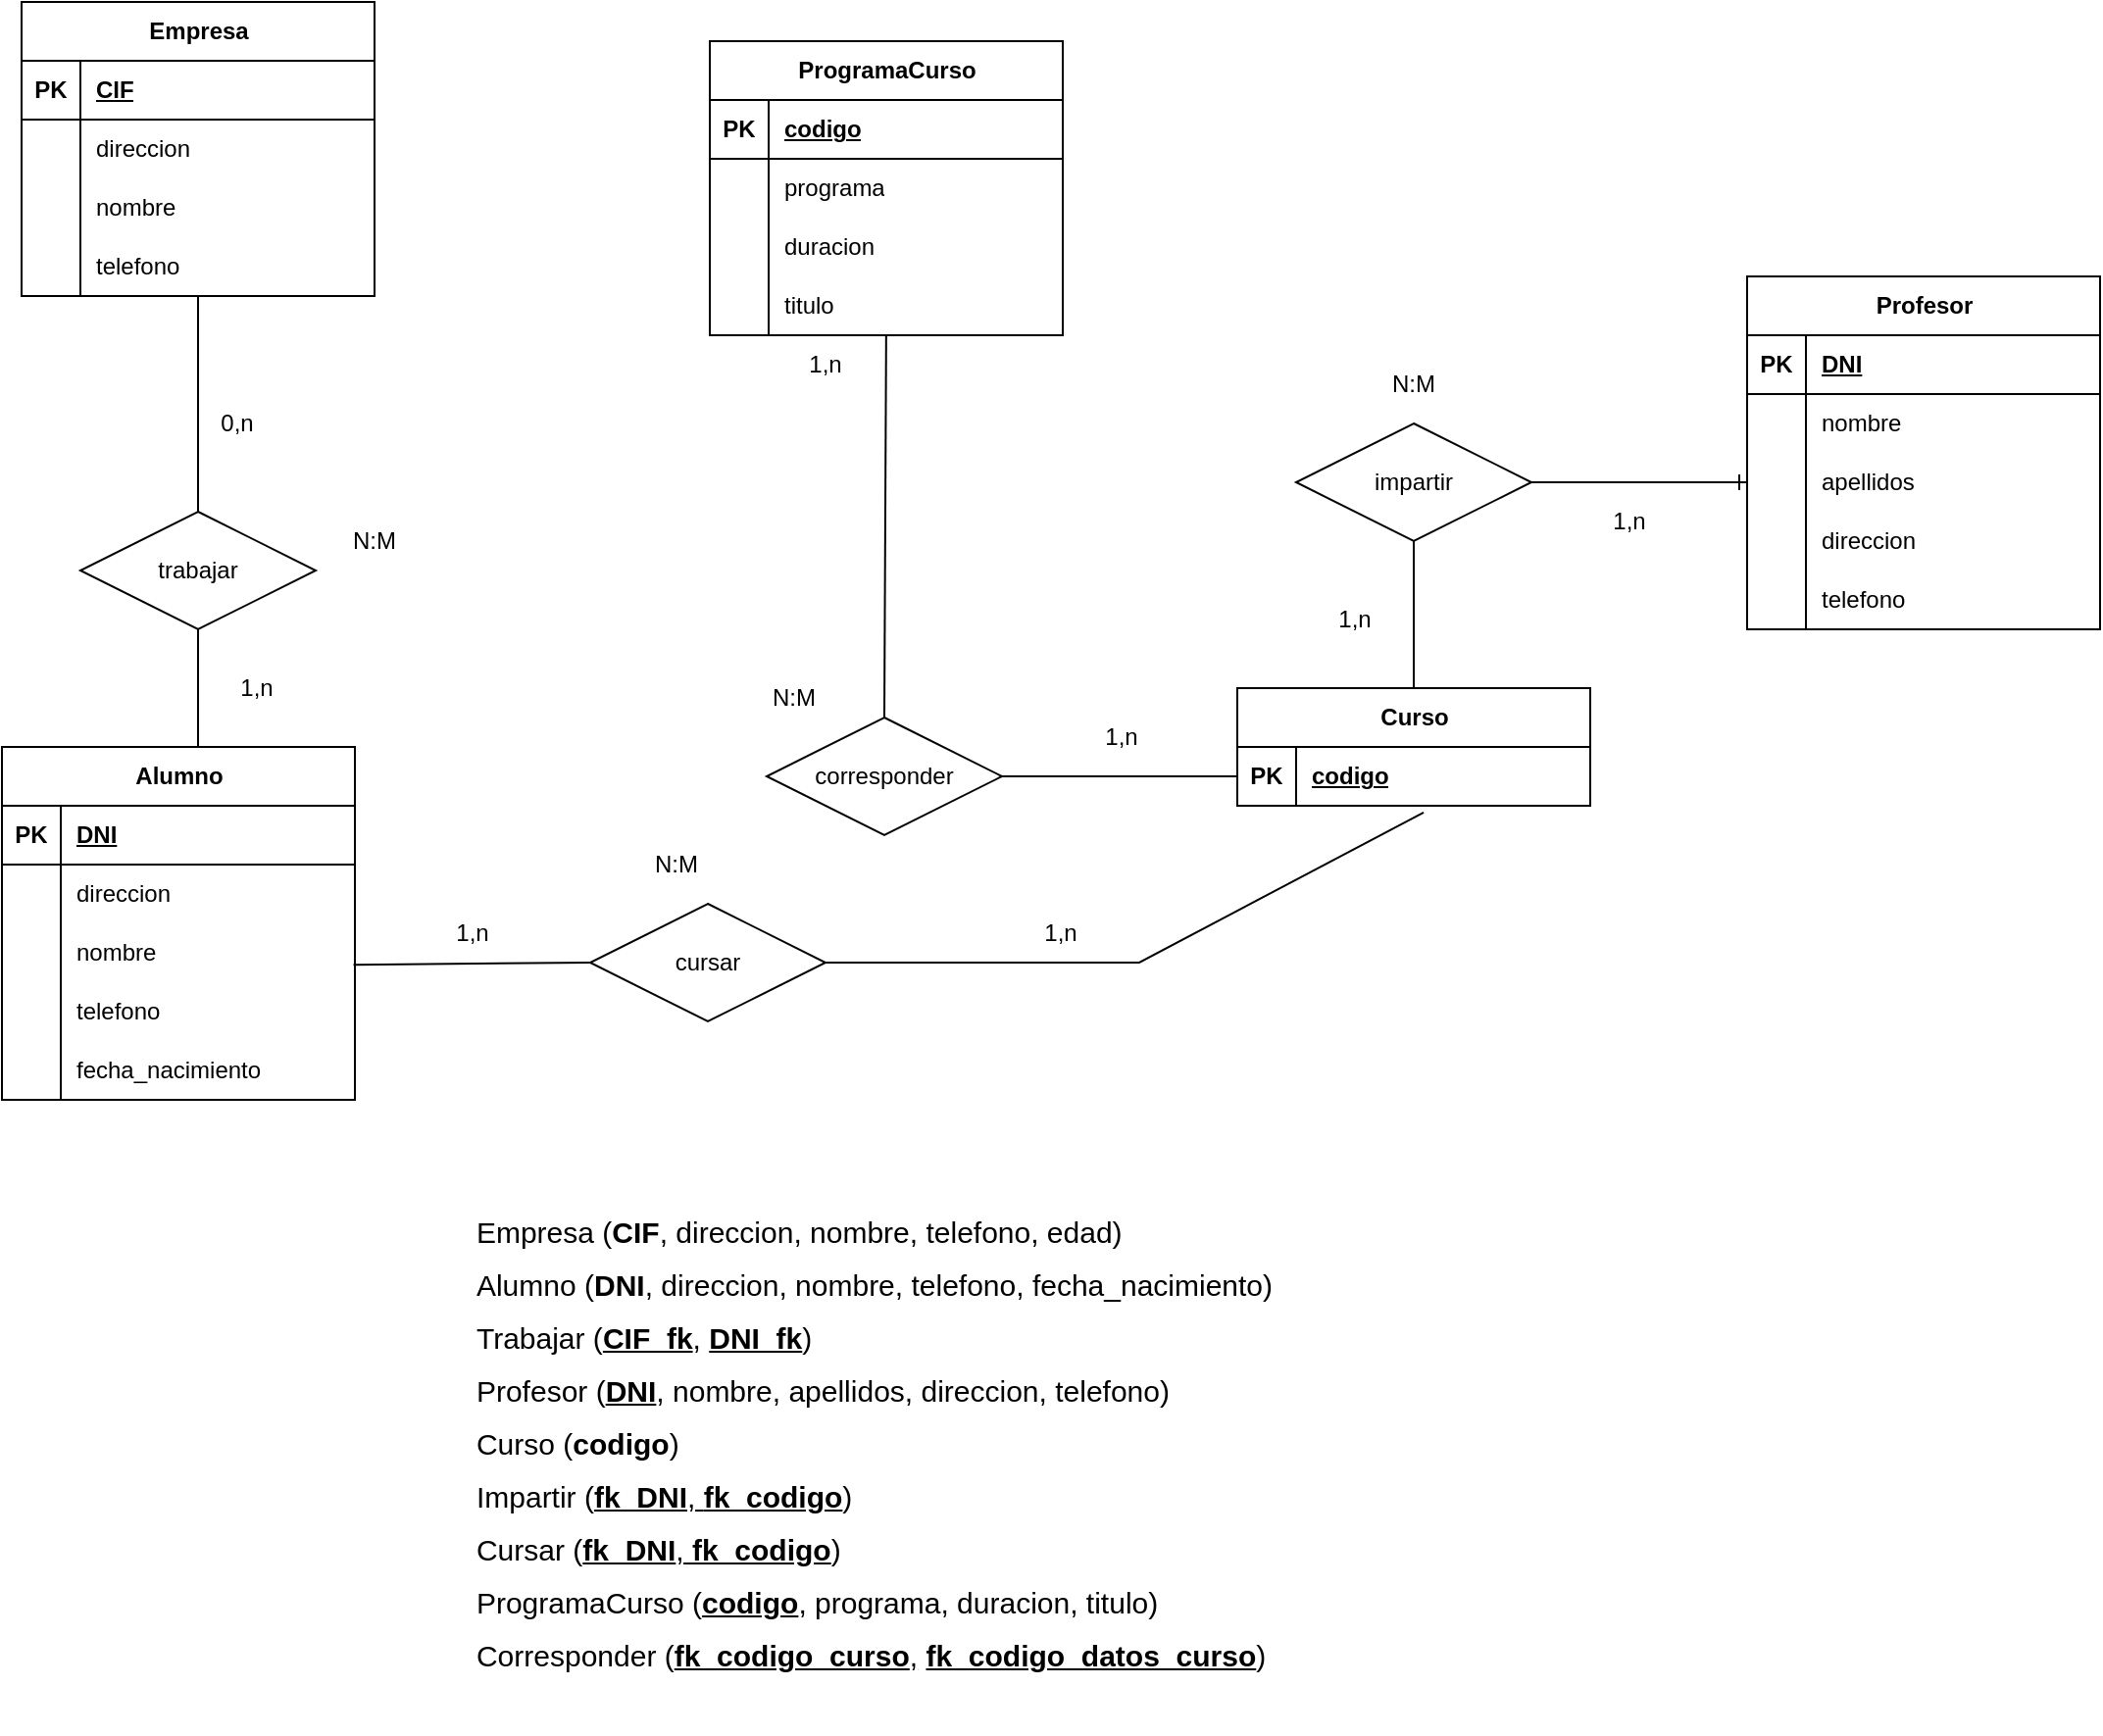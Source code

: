 <mxfile version="22.0.6" type="github">
  <diagram name="Page-1" id="ldabwUmsxUZ5RDNg7rLi">
    <mxGraphModel dx="463" dy="1703" grid="1" gridSize="10" guides="1" tooltips="1" connect="1" arrows="1" fold="1" page="1" pageScale="1" pageWidth="827" pageHeight="1169" math="0" shadow="0">
      <root>
        <mxCell id="0" />
        <mxCell id="1" parent="0" />
        <mxCell id="CWuz2ktpdSCW6fDSpBJs-1" value="Profesor" style="shape=table;startSize=30;container=1;collapsible=1;childLayout=tableLayout;fixedRows=1;rowLines=0;fontStyle=1;align=center;resizeLast=1;html=1;" parent="1" vertex="1">
          <mxGeometry x="1970" y="-870" width="180" height="180" as="geometry" />
        </mxCell>
        <mxCell id="CWuz2ktpdSCW6fDSpBJs-2" value="" style="shape=tableRow;horizontal=0;startSize=0;swimlaneHead=0;swimlaneBody=0;fillColor=none;collapsible=0;dropTarget=0;points=[[0,0.5],[1,0.5]];portConstraint=eastwest;top=0;left=0;right=0;bottom=1;" parent="CWuz2ktpdSCW6fDSpBJs-1" vertex="1">
          <mxGeometry y="30" width="180" height="30" as="geometry" />
        </mxCell>
        <mxCell id="CWuz2ktpdSCW6fDSpBJs-3" value="PK" style="shape=partialRectangle;connectable=0;fillColor=none;top=0;left=0;bottom=0;right=0;fontStyle=1;overflow=hidden;whiteSpace=wrap;html=1;" parent="CWuz2ktpdSCW6fDSpBJs-2" vertex="1">
          <mxGeometry width="30" height="30" as="geometry">
            <mxRectangle width="30" height="30" as="alternateBounds" />
          </mxGeometry>
        </mxCell>
        <mxCell id="CWuz2ktpdSCW6fDSpBJs-4" value="DNI" style="shape=partialRectangle;connectable=0;fillColor=none;top=0;left=0;bottom=0;right=0;align=left;spacingLeft=6;fontStyle=5;overflow=hidden;whiteSpace=wrap;html=1;" parent="CWuz2ktpdSCW6fDSpBJs-2" vertex="1">
          <mxGeometry x="30" width="150" height="30" as="geometry">
            <mxRectangle width="150" height="30" as="alternateBounds" />
          </mxGeometry>
        </mxCell>
        <mxCell id="CWuz2ktpdSCW6fDSpBJs-5" value="" style="shape=tableRow;horizontal=0;startSize=0;swimlaneHead=0;swimlaneBody=0;fillColor=none;collapsible=0;dropTarget=0;points=[[0,0.5],[1,0.5]];portConstraint=eastwest;top=0;left=0;right=0;bottom=0;" parent="CWuz2ktpdSCW6fDSpBJs-1" vertex="1">
          <mxGeometry y="60" width="180" height="30" as="geometry" />
        </mxCell>
        <mxCell id="CWuz2ktpdSCW6fDSpBJs-6" value="" style="shape=partialRectangle;connectable=0;fillColor=none;top=0;left=0;bottom=0;right=0;editable=1;overflow=hidden;whiteSpace=wrap;html=1;" parent="CWuz2ktpdSCW6fDSpBJs-5" vertex="1">
          <mxGeometry width="30" height="30" as="geometry">
            <mxRectangle width="30" height="30" as="alternateBounds" />
          </mxGeometry>
        </mxCell>
        <mxCell id="CWuz2ktpdSCW6fDSpBJs-7" value="nombre" style="shape=partialRectangle;connectable=0;fillColor=none;top=0;left=0;bottom=0;right=0;align=left;spacingLeft=6;overflow=hidden;whiteSpace=wrap;html=1;" parent="CWuz2ktpdSCW6fDSpBJs-5" vertex="1">
          <mxGeometry x="30" width="150" height="30" as="geometry">
            <mxRectangle width="150" height="30" as="alternateBounds" />
          </mxGeometry>
        </mxCell>
        <mxCell id="CWuz2ktpdSCW6fDSpBJs-8" value="" style="shape=tableRow;horizontal=0;startSize=0;swimlaneHead=0;swimlaneBody=0;fillColor=none;collapsible=0;dropTarget=0;points=[[0,0.5],[1,0.5]];portConstraint=eastwest;top=0;left=0;right=0;bottom=0;" parent="CWuz2ktpdSCW6fDSpBJs-1" vertex="1">
          <mxGeometry y="90" width="180" height="30" as="geometry" />
        </mxCell>
        <mxCell id="CWuz2ktpdSCW6fDSpBJs-9" value="" style="shape=partialRectangle;connectable=0;fillColor=none;top=0;left=0;bottom=0;right=0;editable=1;overflow=hidden;whiteSpace=wrap;html=1;" parent="CWuz2ktpdSCW6fDSpBJs-8" vertex="1">
          <mxGeometry width="30" height="30" as="geometry">
            <mxRectangle width="30" height="30" as="alternateBounds" />
          </mxGeometry>
        </mxCell>
        <mxCell id="CWuz2ktpdSCW6fDSpBJs-10" value="apellidos" style="shape=partialRectangle;connectable=0;fillColor=none;top=0;left=0;bottom=0;right=0;align=left;spacingLeft=6;overflow=hidden;whiteSpace=wrap;html=1;" parent="CWuz2ktpdSCW6fDSpBJs-8" vertex="1">
          <mxGeometry x="30" width="150" height="30" as="geometry">
            <mxRectangle width="150" height="30" as="alternateBounds" />
          </mxGeometry>
        </mxCell>
        <mxCell id="CWuz2ktpdSCW6fDSpBJs-11" value="" style="shape=tableRow;horizontal=0;startSize=0;swimlaneHead=0;swimlaneBody=0;fillColor=none;collapsible=0;dropTarget=0;points=[[0,0.5],[1,0.5]];portConstraint=eastwest;top=0;left=0;right=0;bottom=0;" parent="CWuz2ktpdSCW6fDSpBJs-1" vertex="1">
          <mxGeometry y="120" width="180" height="30" as="geometry" />
        </mxCell>
        <mxCell id="CWuz2ktpdSCW6fDSpBJs-12" value="" style="shape=partialRectangle;connectable=0;fillColor=none;top=0;left=0;bottom=0;right=0;editable=1;overflow=hidden;whiteSpace=wrap;html=1;" parent="CWuz2ktpdSCW6fDSpBJs-11" vertex="1">
          <mxGeometry width="30" height="30" as="geometry">
            <mxRectangle width="30" height="30" as="alternateBounds" />
          </mxGeometry>
        </mxCell>
        <mxCell id="CWuz2ktpdSCW6fDSpBJs-13" value="direccion" style="shape=partialRectangle;connectable=0;fillColor=none;top=0;left=0;bottom=0;right=0;align=left;spacingLeft=6;overflow=hidden;whiteSpace=wrap;html=1;" parent="CWuz2ktpdSCW6fDSpBJs-11" vertex="1">
          <mxGeometry x="30" width="150" height="30" as="geometry">
            <mxRectangle width="150" height="30" as="alternateBounds" />
          </mxGeometry>
        </mxCell>
        <mxCell id="CWuz2ktpdSCW6fDSpBJs-17" value="" style="shape=tableRow;horizontal=0;startSize=0;swimlaneHead=0;swimlaneBody=0;fillColor=none;collapsible=0;dropTarget=0;points=[[0,0.5],[1,0.5]];portConstraint=eastwest;top=0;left=0;right=0;bottom=0;" parent="CWuz2ktpdSCW6fDSpBJs-1" vertex="1">
          <mxGeometry y="150" width="180" height="30" as="geometry" />
        </mxCell>
        <mxCell id="CWuz2ktpdSCW6fDSpBJs-18" value="" style="shape=partialRectangle;connectable=0;fillColor=none;top=0;left=0;bottom=0;right=0;editable=1;overflow=hidden;whiteSpace=wrap;html=1;" parent="CWuz2ktpdSCW6fDSpBJs-17" vertex="1">
          <mxGeometry width="30" height="30" as="geometry">
            <mxRectangle width="30" height="30" as="alternateBounds" />
          </mxGeometry>
        </mxCell>
        <mxCell id="CWuz2ktpdSCW6fDSpBJs-19" value="telefono" style="shape=partialRectangle;connectable=0;fillColor=none;top=0;left=0;bottom=0;right=0;align=left;spacingLeft=6;overflow=hidden;whiteSpace=wrap;html=1;" parent="CWuz2ktpdSCW6fDSpBJs-17" vertex="1">
          <mxGeometry x="30" width="150" height="30" as="geometry">
            <mxRectangle width="150" height="30" as="alternateBounds" />
          </mxGeometry>
        </mxCell>
        <mxCell id="CWuz2ktpdSCW6fDSpBJs-20" value="impartir" style="shape=rhombus;perimeter=rhombusPerimeter;whiteSpace=wrap;html=1;align=center;" parent="1" vertex="1">
          <mxGeometry x="1740" y="-795" width="120" height="60" as="geometry" />
        </mxCell>
        <mxCell id="CWuz2ktpdSCW6fDSpBJs-61" value="Empresa" style="shape=table;startSize=30;container=1;collapsible=1;childLayout=tableLayout;fixedRows=1;rowLines=0;fontStyle=1;align=center;resizeLast=1;html=1;" parent="1" vertex="1">
          <mxGeometry x="1090" y="-1010" width="180" height="150" as="geometry" />
        </mxCell>
        <mxCell id="CWuz2ktpdSCW6fDSpBJs-62" value="" style="shape=tableRow;horizontal=0;startSize=0;swimlaneHead=0;swimlaneBody=0;fillColor=none;collapsible=0;dropTarget=0;points=[[0,0.5],[1,0.5]];portConstraint=eastwest;top=0;left=0;right=0;bottom=1;" parent="CWuz2ktpdSCW6fDSpBJs-61" vertex="1">
          <mxGeometry y="30" width="180" height="30" as="geometry" />
        </mxCell>
        <mxCell id="CWuz2ktpdSCW6fDSpBJs-63" value="PK" style="shape=partialRectangle;connectable=0;fillColor=none;top=0;left=0;bottom=0;right=0;fontStyle=1;overflow=hidden;whiteSpace=wrap;html=1;" parent="CWuz2ktpdSCW6fDSpBJs-62" vertex="1">
          <mxGeometry width="30" height="30" as="geometry">
            <mxRectangle width="30" height="30" as="alternateBounds" />
          </mxGeometry>
        </mxCell>
        <mxCell id="CWuz2ktpdSCW6fDSpBJs-64" value="CIF" style="shape=partialRectangle;connectable=0;fillColor=none;top=0;left=0;bottom=0;right=0;align=left;spacingLeft=6;fontStyle=5;overflow=hidden;whiteSpace=wrap;html=1;" parent="CWuz2ktpdSCW6fDSpBJs-62" vertex="1">
          <mxGeometry x="30" width="150" height="30" as="geometry">
            <mxRectangle width="150" height="30" as="alternateBounds" />
          </mxGeometry>
        </mxCell>
        <mxCell id="CWuz2ktpdSCW6fDSpBJs-65" value="" style="shape=tableRow;horizontal=0;startSize=0;swimlaneHead=0;swimlaneBody=0;fillColor=none;collapsible=0;dropTarget=0;points=[[0,0.5],[1,0.5]];portConstraint=eastwest;top=0;left=0;right=0;bottom=0;" parent="CWuz2ktpdSCW6fDSpBJs-61" vertex="1">
          <mxGeometry y="60" width="180" height="30" as="geometry" />
        </mxCell>
        <mxCell id="CWuz2ktpdSCW6fDSpBJs-66" value="" style="shape=partialRectangle;connectable=0;fillColor=none;top=0;left=0;bottom=0;right=0;editable=1;overflow=hidden;whiteSpace=wrap;html=1;" parent="CWuz2ktpdSCW6fDSpBJs-65" vertex="1">
          <mxGeometry width="30" height="30" as="geometry">
            <mxRectangle width="30" height="30" as="alternateBounds" />
          </mxGeometry>
        </mxCell>
        <mxCell id="CWuz2ktpdSCW6fDSpBJs-67" value="direccion" style="shape=partialRectangle;connectable=0;fillColor=none;top=0;left=0;bottom=0;right=0;align=left;spacingLeft=6;overflow=hidden;whiteSpace=wrap;html=1;" parent="CWuz2ktpdSCW6fDSpBJs-65" vertex="1">
          <mxGeometry x="30" width="150" height="30" as="geometry">
            <mxRectangle width="150" height="30" as="alternateBounds" />
          </mxGeometry>
        </mxCell>
        <mxCell id="JCEDJ_ZBf00fJBt4KFiK-1" value="" style="shape=tableRow;horizontal=0;startSize=0;swimlaneHead=0;swimlaneBody=0;fillColor=none;collapsible=0;dropTarget=0;points=[[0,0.5],[1,0.5]];portConstraint=eastwest;top=0;left=0;right=0;bottom=0;" vertex="1" parent="CWuz2ktpdSCW6fDSpBJs-61">
          <mxGeometry y="90" width="180" height="30" as="geometry" />
        </mxCell>
        <mxCell id="JCEDJ_ZBf00fJBt4KFiK-2" value="" style="shape=partialRectangle;connectable=0;fillColor=none;top=0;left=0;bottom=0;right=0;editable=1;overflow=hidden;whiteSpace=wrap;html=1;" vertex="1" parent="JCEDJ_ZBf00fJBt4KFiK-1">
          <mxGeometry width="30" height="30" as="geometry">
            <mxRectangle width="30" height="30" as="alternateBounds" />
          </mxGeometry>
        </mxCell>
        <mxCell id="JCEDJ_ZBf00fJBt4KFiK-3" value="nombre" style="shape=partialRectangle;connectable=0;fillColor=none;top=0;left=0;bottom=0;right=0;align=left;spacingLeft=6;overflow=hidden;whiteSpace=wrap;html=1;" vertex="1" parent="JCEDJ_ZBf00fJBt4KFiK-1">
          <mxGeometry x="30" width="150" height="30" as="geometry">
            <mxRectangle width="150" height="30" as="alternateBounds" />
          </mxGeometry>
        </mxCell>
        <mxCell id="CWuz2ktpdSCW6fDSpBJs-71" value="" style="shape=tableRow;horizontal=0;startSize=0;swimlaneHead=0;swimlaneBody=0;fillColor=none;collapsible=0;dropTarget=0;points=[[0,0.5],[1,0.5]];portConstraint=eastwest;top=0;left=0;right=0;bottom=0;" parent="CWuz2ktpdSCW6fDSpBJs-61" vertex="1">
          <mxGeometry y="120" width="180" height="30" as="geometry" />
        </mxCell>
        <mxCell id="CWuz2ktpdSCW6fDSpBJs-72" value="" style="shape=partialRectangle;connectable=0;fillColor=none;top=0;left=0;bottom=0;right=0;editable=1;overflow=hidden;whiteSpace=wrap;html=1;" parent="CWuz2ktpdSCW6fDSpBJs-71" vertex="1">
          <mxGeometry width="30" height="30" as="geometry">
            <mxRectangle width="30" height="30" as="alternateBounds" />
          </mxGeometry>
        </mxCell>
        <mxCell id="CWuz2ktpdSCW6fDSpBJs-73" value="telefono" style="shape=partialRectangle;connectable=0;fillColor=none;top=0;left=0;bottom=0;right=0;align=left;spacingLeft=6;overflow=hidden;whiteSpace=wrap;html=1;" parent="CWuz2ktpdSCW6fDSpBJs-71" vertex="1">
          <mxGeometry x="30" width="150" height="30" as="geometry">
            <mxRectangle width="150" height="30" as="alternateBounds" />
          </mxGeometry>
        </mxCell>
        <mxCell id="CWuz2ktpdSCW6fDSpBJs-82" value="" style="edgeStyle=entityRelationEdgeStyle;fontSize=12;html=1;endArrow=ERone;endFill=1;rounded=0;entryX=0;entryY=0.5;entryDx=0;entryDy=0;exitX=1;exitY=0.5;exitDx=0;exitDy=0;" parent="1" source="CWuz2ktpdSCW6fDSpBJs-20" target="CWuz2ktpdSCW6fDSpBJs-8" edge="1">
          <mxGeometry width="100" height="100" relative="1" as="geometry">
            <mxPoint x="1850" y="-750" as="sourcePoint" />
            <mxPoint x="1876" y="-585" as="targetPoint" />
          </mxGeometry>
        </mxCell>
        <mxCell id="7k6TET2IRWjqc7mTzOk3-98" value="Curso" style="shape=table;startSize=30;container=1;collapsible=1;childLayout=tableLayout;fixedRows=1;rowLines=0;fontStyle=1;align=center;resizeLast=1;html=1;" parent="1" vertex="1">
          <mxGeometry x="1710" y="-660" width="180" height="60" as="geometry" />
        </mxCell>
        <mxCell id="7k6TET2IRWjqc7mTzOk3-99" value="" style="shape=tableRow;horizontal=0;startSize=0;swimlaneHead=0;swimlaneBody=0;fillColor=none;collapsible=0;dropTarget=0;points=[[0,0.5],[1,0.5]];portConstraint=eastwest;top=0;left=0;right=0;bottom=1;" parent="7k6TET2IRWjqc7mTzOk3-98" vertex="1">
          <mxGeometry y="30" width="180" height="30" as="geometry" />
        </mxCell>
        <mxCell id="7k6TET2IRWjqc7mTzOk3-100" value="PK" style="shape=partialRectangle;connectable=0;fillColor=none;top=0;left=0;bottom=0;right=0;fontStyle=1;overflow=hidden;whiteSpace=wrap;html=1;" parent="7k6TET2IRWjqc7mTzOk3-99" vertex="1">
          <mxGeometry width="30" height="30" as="geometry">
            <mxRectangle width="30" height="30" as="alternateBounds" />
          </mxGeometry>
        </mxCell>
        <mxCell id="7k6TET2IRWjqc7mTzOk3-101" value="codigo" style="shape=partialRectangle;connectable=0;fillColor=none;top=0;left=0;bottom=0;right=0;align=left;spacingLeft=6;fontStyle=5;overflow=hidden;whiteSpace=wrap;html=1;" parent="7k6TET2IRWjqc7mTzOk3-99" vertex="1">
          <mxGeometry x="30" width="150" height="30" as="geometry">
            <mxRectangle width="150" height="30" as="alternateBounds" />
          </mxGeometry>
        </mxCell>
        <mxCell id="7k6TET2IRWjqc7mTzOk3-149" value="Alumno" style="shape=table;startSize=30;container=1;collapsible=1;childLayout=tableLayout;fixedRows=1;rowLines=0;fontStyle=1;align=center;resizeLast=1;html=1;" parent="1" vertex="1">
          <mxGeometry x="1080" y="-630" width="180" height="180" as="geometry" />
        </mxCell>
        <mxCell id="7k6TET2IRWjqc7mTzOk3-150" value="" style="shape=tableRow;horizontal=0;startSize=0;swimlaneHead=0;swimlaneBody=0;fillColor=none;collapsible=0;dropTarget=0;points=[[0,0.5],[1,0.5]];portConstraint=eastwest;top=0;left=0;right=0;bottom=1;" parent="7k6TET2IRWjqc7mTzOk3-149" vertex="1">
          <mxGeometry y="30" width="180" height="30" as="geometry" />
        </mxCell>
        <mxCell id="7k6TET2IRWjqc7mTzOk3-151" value="PK" style="shape=partialRectangle;connectable=0;fillColor=none;top=0;left=0;bottom=0;right=0;fontStyle=1;overflow=hidden;whiteSpace=wrap;html=1;" parent="7k6TET2IRWjqc7mTzOk3-150" vertex="1">
          <mxGeometry width="30" height="30" as="geometry">
            <mxRectangle width="30" height="30" as="alternateBounds" />
          </mxGeometry>
        </mxCell>
        <mxCell id="7k6TET2IRWjqc7mTzOk3-152" value="DNI" style="shape=partialRectangle;connectable=0;fillColor=none;top=0;left=0;bottom=0;right=0;align=left;spacingLeft=6;fontStyle=5;overflow=hidden;whiteSpace=wrap;html=1;" parent="7k6TET2IRWjqc7mTzOk3-150" vertex="1">
          <mxGeometry x="30" width="150" height="30" as="geometry">
            <mxRectangle width="150" height="30" as="alternateBounds" />
          </mxGeometry>
        </mxCell>
        <mxCell id="7k6TET2IRWjqc7mTzOk3-153" value="" style="shape=tableRow;horizontal=0;startSize=0;swimlaneHead=0;swimlaneBody=0;fillColor=none;collapsible=0;dropTarget=0;points=[[0,0.5],[1,0.5]];portConstraint=eastwest;top=0;left=0;right=0;bottom=0;" parent="7k6TET2IRWjqc7mTzOk3-149" vertex="1">
          <mxGeometry y="60" width="180" height="30" as="geometry" />
        </mxCell>
        <mxCell id="7k6TET2IRWjqc7mTzOk3-154" value="" style="shape=partialRectangle;connectable=0;fillColor=none;top=0;left=0;bottom=0;right=0;editable=1;overflow=hidden;whiteSpace=wrap;html=1;" parent="7k6TET2IRWjqc7mTzOk3-153" vertex="1">
          <mxGeometry width="30" height="30" as="geometry">
            <mxRectangle width="30" height="30" as="alternateBounds" />
          </mxGeometry>
        </mxCell>
        <mxCell id="7k6TET2IRWjqc7mTzOk3-155" value="direccion" style="shape=partialRectangle;connectable=0;fillColor=none;top=0;left=0;bottom=0;right=0;align=left;spacingLeft=6;overflow=hidden;whiteSpace=wrap;html=1;" parent="7k6TET2IRWjqc7mTzOk3-153" vertex="1">
          <mxGeometry x="30" width="150" height="30" as="geometry">
            <mxRectangle width="150" height="30" as="alternateBounds" />
          </mxGeometry>
        </mxCell>
        <mxCell id="7k6TET2IRWjqc7mTzOk3-156" value="" style="shape=tableRow;horizontal=0;startSize=0;swimlaneHead=0;swimlaneBody=0;fillColor=none;collapsible=0;dropTarget=0;points=[[0,0.5],[1,0.5]];portConstraint=eastwest;top=0;left=0;right=0;bottom=0;" parent="7k6TET2IRWjqc7mTzOk3-149" vertex="1">
          <mxGeometry y="90" width="180" height="30" as="geometry" />
        </mxCell>
        <mxCell id="7k6TET2IRWjqc7mTzOk3-157" value="" style="shape=partialRectangle;connectable=0;fillColor=none;top=0;left=0;bottom=0;right=0;editable=1;overflow=hidden;whiteSpace=wrap;html=1;" parent="7k6TET2IRWjqc7mTzOk3-156" vertex="1">
          <mxGeometry width="30" height="30" as="geometry">
            <mxRectangle width="30" height="30" as="alternateBounds" />
          </mxGeometry>
        </mxCell>
        <mxCell id="7k6TET2IRWjqc7mTzOk3-158" value="nombre" style="shape=partialRectangle;connectable=0;fillColor=none;top=0;left=0;bottom=0;right=0;align=left;spacingLeft=6;overflow=hidden;whiteSpace=wrap;html=1;" parent="7k6TET2IRWjqc7mTzOk3-156" vertex="1">
          <mxGeometry x="30" width="150" height="30" as="geometry">
            <mxRectangle width="150" height="30" as="alternateBounds" />
          </mxGeometry>
        </mxCell>
        <mxCell id="7k6TET2IRWjqc7mTzOk3-159" value="" style="shape=tableRow;horizontal=0;startSize=0;swimlaneHead=0;swimlaneBody=0;fillColor=none;collapsible=0;dropTarget=0;points=[[0,0.5],[1,0.5]];portConstraint=eastwest;top=0;left=0;right=0;bottom=0;" parent="7k6TET2IRWjqc7mTzOk3-149" vertex="1">
          <mxGeometry y="120" width="180" height="30" as="geometry" />
        </mxCell>
        <mxCell id="7k6TET2IRWjqc7mTzOk3-160" value="" style="shape=partialRectangle;connectable=0;fillColor=none;top=0;left=0;bottom=0;right=0;editable=1;overflow=hidden;whiteSpace=wrap;html=1;" parent="7k6TET2IRWjqc7mTzOk3-159" vertex="1">
          <mxGeometry width="30" height="30" as="geometry">
            <mxRectangle width="30" height="30" as="alternateBounds" />
          </mxGeometry>
        </mxCell>
        <mxCell id="7k6TET2IRWjqc7mTzOk3-161" value="telefono" style="shape=partialRectangle;connectable=0;fillColor=none;top=0;left=0;bottom=0;right=0;align=left;spacingLeft=6;overflow=hidden;whiteSpace=wrap;html=1;" parent="7k6TET2IRWjqc7mTzOk3-159" vertex="1">
          <mxGeometry x="30" width="150" height="30" as="geometry">
            <mxRectangle width="150" height="30" as="alternateBounds" />
          </mxGeometry>
        </mxCell>
        <mxCell id="7k6TET2IRWjqc7mTzOk3-162" value="" style="shape=tableRow;horizontal=0;startSize=0;swimlaneHead=0;swimlaneBody=0;fillColor=none;collapsible=0;dropTarget=0;points=[[0,0.5],[1,0.5]];portConstraint=eastwest;top=0;left=0;right=0;bottom=0;" parent="7k6TET2IRWjqc7mTzOk3-149" vertex="1">
          <mxGeometry y="150" width="180" height="30" as="geometry" />
        </mxCell>
        <mxCell id="7k6TET2IRWjqc7mTzOk3-163" value="" style="shape=partialRectangle;connectable=0;fillColor=none;top=0;left=0;bottom=0;right=0;editable=1;overflow=hidden;whiteSpace=wrap;html=1;" parent="7k6TET2IRWjqc7mTzOk3-162" vertex="1">
          <mxGeometry width="30" height="30" as="geometry">
            <mxRectangle width="30" height="30" as="alternateBounds" />
          </mxGeometry>
        </mxCell>
        <mxCell id="7k6TET2IRWjqc7mTzOk3-164" value="fecha_nacimiento" style="shape=partialRectangle;connectable=0;fillColor=none;top=0;left=0;bottom=0;right=0;align=left;spacingLeft=6;overflow=hidden;whiteSpace=wrap;html=1;" parent="7k6TET2IRWjqc7mTzOk3-162" vertex="1">
          <mxGeometry x="30" width="150" height="30" as="geometry">
            <mxRectangle width="150" height="30" as="alternateBounds" />
          </mxGeometry>
        </mxCell>
        <mxCell id="7k6TET2IRWjqc7mTzOk3-165" value="1,n" style="text;html=1;strokeColor=none;fillColor=none;align=center;verticalAlign=middle;whiteSpace=wrap;rounded=0;" parent="1" vertex="1">
          <mxGeometry x="1470" y="-840" width="60" height="30" as="geometry" />
        </mxCell>
        <mxCell id="7qLfkdpxVLSUcm8J6ZfC-2" value="&lt;div style=&quot;text-align: justify; font-size: 15px; line-height: 180%;&quot;&gt;&lt;span style=&quot;background-color: initial;&quot;&gt;&lt;font style=&quot;font-size: 15px;&quot;&gt;&lt;br&gt;&lt;/font&gt;&lt;/span&gt;&lt;/div&gt;&lt;div style=&quot;text-align: justify; font-size: 15px; line-height: 180%;&quot;&gt;Empresa (&lt;b&gt;CIF&lt;/b&gt;, direccion, nombre, telefono, edad)&lt;span style=&quot;background-color: initial;&quot;&gt;&lt;font style=&quot;font-size: 15px;&quot;&gt;&lt;br&gt;&lt;/font&gt;&lt;/span&gt;&lt;/div&gt;&lt;div style=&quot;text-align: justify; font-size: 15px; line-height: 180%;&quot;&gt;Alumno (&lt;b&gt;DNI&lt;/b&gt;, direccion, nombre, telefono, fecha_nacimiento)&lt;br&gt;&lt;/div&gt;&lt;div style=&quot;text-align: justify; font-size: 15px; line-height: 180%;&quot;&gt;Trabajar (&lt;u&gt;&lt;b&gt;CIF_fk&lt;/b&gt;,&lt;/u&gt;&amp;nbsp;&lt;u style=&quot;&quot;&gt;&lt;b&gt;DNI_fk&lt;/b&gt;&lt;/u&gt;)&lt;br&gt;&lt;/div&gt;&lt;div style=&quot;text-align: justify; font-size: 15px; line-height: 180%;&quot;&gt;&lt;span style=&quot;background-color: initial;&quot;&gt;&lt;font style=&quot;font-size: 15px;&quot;&gt;Profesor (&lt;b style=&quot;&quot;&gt;&lt;u&gt;DNI&lt;/u&gt;&lt;/b&gt;, nombre, apellidos, direccion, telefono)&lt;/font&gt;&lt;/span&gt;&lt;/div&gt;&lt;div style=&quot;text-align: justify; font-size: 15px; line-height: 180%;&quot;&gt;&lt;span style=&quot;background-color: initial;&quot;&gt;&lt;font style=&quot;font-size: 15px;&quot;&gt;Curso (&lt;b style=&quot;&quot;&gt;codigo&lt;/b&gt;)&lt;/font&gt;&lt;/span&gt;&lt;/div&gt;&lt;div style=&quot;text-align: justify; font-size: 15px; line-height: 180%;&quot;&gt;Impartir (&lt;u&gt;&lt;b&gt;fk_DNI&lt;/b&gt;, &lt;b&gt;fk_codigo&lt;/b&gt;&lt;/u&gt;)&lt;/div&gt;&lt;div style=&quot;text-align: justify; font-size: 15px; line-height: 180%;&quot;&gt;Cursar (&lt;u&gt;&lt;b&gt;fk_DNI&lt;/b&gt;, &lt;b&gt;fk_codigo&lt;/b&gt;&lt;/u&gt;)&lt;br&gt;&lt;/div&gt;&lt;div style=&quot;text-align: justify; font-size: 15px; line-height: 180%;&quot;&gt;&lt;span style=&quot;background-color: initial;&quot;&gt;&lt;font style=&quot;font-size: 15px;&quot;&gt;ProgramaCurso (&lt;u style=&quot;&quot;&gt;&lt;b&gt;codigo&lt;/b&gt;&lt;/u&gt;, programa, duracion, titulo)&lt;/font&gt;&lt;/span&gt;&lt;/div&gt;&lt;div style=&quot;text-align: justify; font-size: 15px; line-height: 180%;&quot;&gt;&lt;span style=&quot;background-color: initial;&quot;&gt;&lt;font style=&quot;font-size: 15px;&quot;&gt;Corresponder (&lt;u&gt;&lt;b&gt;fk_codigo_curso&lt;/b&gt;,&lt;/u&gt; &lt;u&gt;&lt;b&gt;fk_codigo_datos_curso&lt;/b&gt;&lt;/u&gt;)&lt;/font&gt;&lt;/span&gt;&lt;/div&gt;&lt;div style=&quot;text-align: justify; font-size: 15px; line-height: 180%;&quot;&gt;&lt;span style=&quot;background-color: initial;&quot;&gt;&lt;font style=&quot;font-size: 15px;&quot;&gt;&amp;nbsp;&lt;/font&gt;&lt;/span&gt;&lt;/div&gt;" style="text;html=1;strokeColor=none;fillColor=none;align=center;verticalAlign=middle;whiteSpace=wrap;rounded=0;" parent="1" vertex="1">
          <mxGeometry x="1260" y="-420" width="530" height="290" as="geometry" />
        </mxCell>
        <mxCell id="7qLfkdpxVLSUcm8J6ZfC-3" value="corresponder" style="shape=rhombus;perimeter=rhombusPerimeter;whiteSpace=wrap;html=1;align=center;" parent="1" vertex="1">
          <mxGeometry x="1470" y="-645" width="120" height="60" as="geometry" />
        </mxCell>
        <mxCell id="7qLfkdpxVLSUcm8J6ZfC-4" value="cursar" style="shape=rhombus;perimeter=rhombusPerimeter;whiteSpace=wrap;html=1;align=center;" parent="1" vertex="1">
          <mxGeometry x="1380" y="-550" width="120" height="60" as="geometry" />
        </mxCell>
        <mxCell id="7qLfkdpxVLSUcm8J6ZfC-5" value="trabajar" style="shape=rhombus;perimeter=rhombusPerimeter;whiteSpace=wrap;html=1;align=center;" parent="1" vertex="1">
          <mxGeometry x="1120" y="-750" width="120" height="60" as="geometry" />
        </mxCell>
        <mxCell id="7qLfkdpxVLSUcm8J6ZfC-6" value="ProgramaCurso" style="shape=table;startSize=30;container=1;collapsible=1;childLayout=tableLayout;fixedRows=1;rowLines=0;fontStyle=1;align=center;resizeLast=1;html=1;" parent="1" vertex="1">
          <mxGeometry x="1441" y="-990" width="180" height="150" as="geometry" />
        </mxCell>
        <mxCell id="7qLfkdpxVLSUcm8J6ZfC-7" value="" style="shape=tableRow;horizontal=0;startSize=0;swimlaneHead=0;swimlaneBody=0;fillColor=none;collapsible=0;dropTarget=0;points=[[0,0.5],[1,0.5]];portConstraint=eastwest;top=0;left=0;right=0;bottom=1;" parent="7qLfkdpxVLSUcm8J6ZfC-6" vertex="1">
          <mxGeometry y="30" width="180" height="30" as="geometry" />
        </mxCell>
        <mxCell id="7qLfkdpxVLSUcm8J6ZfC-8" value="PK" style="shape=partialRectangle;connectable=0;fillColor=none;top=0;left=0;bottom=0;right=0;fontStyle=1;overflow=hidden;whiteSpace=wrap;html=1;" parent="7qLfkdpxVLSUcm8J6ZfC-7" vertex="1">
          <mxGeometry width="30" height="30" as="geometry">
            <mxRectangle width="30" height="30" as="alternateBounds" />
          </mxGeometry>
        </mxCell>
        <mxCell id="7qLfkdpxVLSUcm8J6ZfC-9" value="codigo" style="shape=partialRectangle;connectable=0;fillColor=none;top=0;left=0;bottom=0;right=0;align=left;spacingLeft=6;fontStyle=5;overflow=hidden;whiteSpace=wrap;html=1;" parent="7qLfkdpxVLSUcm8J6ZfC-7" vertex="1">
          <mxGeometry x="30" width="150" height="30" as="geometry">
            <mxRectangle width="150" height="30" as="alternateBounds" />
          </mxGeometry>
        </mxCell>
        <mxCell id="7qLfkdpxVLSUcm8J6ZfC-10" value="" style="shape=tableRow;horizontal=0;startSize=0;swimlaneHead=0;swimlaneBody=0;fillColor=none;collapsible=0;dropTarget=0;points=[[0,0.5],[1,0.5]];portConstraint=eastwest;top=0;left=0;right=0;bottom=0;" parent="7qLfkdpxVLSUcm8J6ZfC-6" vertex="1">
          <mxGeometry y="60" width="180" height="30" as="geometry" />
        </mxCell>
        <mxCell id="7qLfkdpxVLSUcm8J6ZfC-11" value="" style="shape=partialRectangle;connectable=0;fillColor=none;top=0;left=0;bottom=0;right=0;editable=1;overflow=hidden;whiteSpace=wrap;html=1;" parent="7qLfkdpxVLSUcm8J6ZfC-10" vertex="1">
          <mxGeometry width="30" height="30" as="geometry">
            <mxRectangle width="30" height="30" as="alternateBounds" />
          </mxGeometry>
        </mxCell>
        <mxCell id="7qLfkdpxVLSUcm8J6ZfC-12" value="programa" style="shape=partialRectangle;connectable=0;fillColor=none;top=0;left=0;bottom=0;right=0;align=left;spacingLeft=6;overflow=hidden;whiteSpace=wrap;html=1;" parent="7qLfkdpxVLSUcm8J6ZfC-10" vertex="1">
          <mxGeometry x="30" width="150" height="30" as="geometry">
            <mxRectangle width="150" height="30" as="alternateBounds" />
          </mxGeometry>
        </mxCell>
        <mxCell id="7qLfkdpxVLSUcm8J6ZfC-13" value="" style="shape=tableRow;horizontal=0;startSize=0;swimlaneHead=0;swimlaneBody=0;fillColor=none;collapsible=0;dropTarget=0;points=[[0,0.5],[1,0.5]];portConstraint=eastwest;top=0;left=0;right=0;bottom=0;" parent="7qLfkdpxVLSUcm8J6ZfC-6" vertex="1">
          <mxGeometry y="90" width="180" height="30" as="geometry" />
        </mxCell>
        <mxCell id="7qLfkdpxVLSUcm8J6ZfC-14" value="" style="shape=partialRectangle;connectable=0;fillColor=none;top=0;left=0;bottom=0;right=0;editable=1;overflow=hidden;whiteSpace=wrap;html=1;" parent="7qLfkdpxVLSUcm8J6ZfC-13" vertex="1">
          <mxGeometry width="30" height="30" as="geometry">
            <mxRectangle width="30" height="30" as="alternateBounds" />
          </mxGeometry>
        </mxCell>
        <mxCell id="7qLfkdpxVLSUcm8J6ZfC-15" value="duracion" style="shape=partialRectangle;connectable=0;fillColor=none;top=0;left=0;bottom=0;right=0;align=left;spacingLeft=6;overflow=hidden;whiteSpace=wrap;html=1;" parent="7qLfkdpxVLSUcm8J6ZfC-13" vertex="1">
          <mxGeometry x="30" width="150" height="30" as="geometry">
            <mxRectangle width="150" height="30" as="alternateBounds" />
          </mxGeometry>
        </mxCell>
        <mxCell id="7qLfkdpxVLSUcm8J6ZfC-16" value="" style="shape=tableRow;horizontal=0;startSize=0;swimlaneHead=0;swimlaneBody=0;fillColor=none;collapsible=0;dropTarget=0;points=[[0,0.5],[1,0.5]];portConstraint=eastwest;top=0;left=0;right=0;bottom=0;" parent="7qLfkdpxVLSUcm8J6ZfC-6" vertex="1">
          <mxGeometry y="120" width="180" height="30" as="geometry" />
        </mxCell>
        <mxCell id="7qLfkdpxVLSUcm8J6ZfC-17" value="" style="shape=partialRectangle;connectable=0;fillColor=none;top=0;left=0;bottom=0;right=0;editable=1;overflow=hidden;whiteSpace=wrap;html=1;" parent="7qLfkdpxVLSUcm8J6ZfC-16" vertex="1">
          <mxGeometry width="30" height="30" as="geometry">
            <mxRectangle width="30" height="30" as="alternateBounds" />
          </mxGeometry>
        </mxCell>
        <mxCell id="7qLfkdpxVLSUcm8J6ZfC-18" value="titulo" style="shape=partialRectangle;connectable=0;fillColor=none;top=0;left=0;bottom=0;right=0;align=left;spacingLeft=6;overflow=hidden;whiteSpace=wrap;html=1;" parent="7qLfkdpxVLSUcm8J6ZfC-16" vertex="1">
          <mxGeometry x="30" width="150" height="30" as="geometry">
            <mxRectangle width="150" height="30" as="alternateBounds" />
          </mxGeometry>
        </mxCell>
        <mxCell id="7qLfkdpxVLSUcm8J6ZfC-22" value="" style="endArrow=none;html=1;rounded=0;exitX=0.5;exitY=0;exitDx=0;exitDy=0;" parent="1" source="7qLfkdpxVLSUcm8J6ZfC-3" target="7qLfkdpxVLSUcm8J6ZfC-16" edge="1">
          <mxGeometry width="50" height="50" relative="1" as="geometry">
            <mxPoint x="1501" y="-755" as="sourcePoint" />
            <mxPoint x="1551" y="-805" as="targetPoint" />
          </mxGeometry>
        </mxCell>
        <mxCell id="7qLfkdpxVLSUcm8J6ZfC-23" value="" style="endArrow=none;html=1;rounded=0;exitX=0.5;exitY=1;exitDx=0;exitDy=0;entryX=0.5;entryY=0;entryDx=0;entryDy=0;" parent="1" source="CWuz2ktpdSCW6fDSpBJs-20" target="7k6TET2IRWjqc7mTzOk3-98" edge="1">
          <mxGeometry width="50" height="50" relative="1" as="geometry">
            <mxPoint x="1320" y="-540" as="sourcePoint" />
            <mxPoint x="1370" y="-590" as="targetPoint" />
          </mxGeometry>
        </mxCell>
        <mxCell id="7qLfkdpxVLSUcm8J6ZfC-24" value="" style="endArrow=none;html=1;rounded=0;exitX=0.5;exitY=1;exitDx=0;exitDy=0;entryX=0.5;entryY=0;entryDx=0;entryDy=0;" parent="1" source="7qLfkdpxVLSUcm8J6ZfC-5" edge="1">
          <mxGeometry width="50" height="50" relative="1" as="geometry">
            <mxPoint x="1295" y="-670" as="sourcePoint" />
            <mxPoint x="1180" y="-630" as="targetPoint" />
          </mxGeometry>
        </mxCell>
        <mxCell id="7qLfkdpxVLSUcm8J6ZfC-25" value="" style="endArrow=none;html=1;rounded=0;" parent="1" target="CWuz2ktpdSCW6fDSpBJs-71" edge="1">
          <mxGeometry width="50" height="50" relative="1" as="geometry">
            <mxPoint x="1180" y="-750" as="sourcePoint" />
            <mxPoint x="1180.44" y="-859.73" as="targetPoint" />
          </mxGeometry>
        </mxCell>
        <mxCell id="7qLfkdpxVLSUcm8J6ZfC-26" value="" style="endArrow=none;html=1;rounded=0;entryX=0;entryY=0.5;entryDx=0;entryDy=0;exitX=1;exitY=0.5;exitDx=0;exitDy=0;" parent="1" source="7qLfkdpxVLSUcm8J6ZfC-3" target="7k6TET2IRWjqc7mTzOk3-99" edge="1">
          <mxGeometry width="50" height="50" relative="1" as="geometry">
            <mxPoint x="1650" y="-564" as="sourcePoint" />
            <mxPoint x="1700" y="-614" as="targetPoint" />
          </mxGeometry>
        </mxCell>
        <mxCell id="7qLfkdpxVLSUcm8J6ZfC-27" value="1,n" style="text;html=1;strokeColor=none;fillColor=none;align=center;verticalAlign=middle;whiteSpace=wrap;rounded=0;" parent="1" vertex="1">
          <mxGeometry x="1621" y="-650" width="60" height="30" as="geometry" />
        </mxCell>
        <mxCell id="7qLfkdpxVLSUcm8J6ZfC-28" value="1,n" style="text;html=1;strokeColor=none;fillColor=none;align=center;verticalAlign=middle;whiteSpace=wrap;rounded=0;" parent="1" vertex="1">
          <mxGeometry x="1740" y="-710" width="60" height="30" as="geometry" />
        </mxCell>
        <mxCell id="7qLfkdpxVLSUcm8J6ZfC-29" value="1,n" style="text;html=1;strokeColor=none;fillColor=none;align=center;verticalAlign=middle;whiteSpace=wrap;rounded=0;" parent="1" vertex="1">
          <mxGeometry x="1880" y="-760" width="60" height="30" as="geometry" />
        </mxCell>
        <mxCell id="7qLfkdpxVLSUcm8J6ZfC-30" value="" style="endArrow=none;html=1;rounded=0;entryX=0.528;entryY=1.113;entryDx=0;entryDy=0;exitX=1;exitY=0.5;exitDx=0;exitDy=0;entryPerimeter=0;" parent="1" source="7qLfkdpxVLSUcm8J6ZfC-4" target="7k6TET2IRWjqc7mTzOk3-99" edge="1">
          <mxGeometry width="50" height="50" relative="1" as="geometry">
            <mxPoint x="1580" y="-530" as="sourcePoint" />
            <mxPoint x="1708.2" y="-539.79" as="targetPoint" />
            <Array as="points">
              <mxPoint x="1660" y="-520" />
            </Array>
          </mxGeometry>
        </mxCell>
        <mxCell id="7qLfkdpxVLSUcm8J6ZfC-32" value="" style="endArrow=none;html=1;rounded=0;entryX=0;entryY=0.5;entryDx=0;entryDy=0;exitX=0.996;exitY=0.703;exitDx=0;exitDy=0;exitPerimeter=0;" parent="1" source="7k6TET2IRWjqc7mTzOk3-156" target="7qLfkdpxVLSUcm8J6ZfC-4" edge="1">
          <mxGeometry width="50" height="50" relative="1" as="geometry">
            <mxPoint x="1270" y="-520.32" as="sourcePoint" />
            <mxPoint x="1481" y="-520.32" as="targetPoint" />
          </mxGeometry>
        </mxCell>
        <mxCell id="7qLfkdpxVLSUcm8J6ZfC-33" value="1,n" style="text;html=1;strokeColor=none;fillColor=none;align=center;verticalAlign=middle;whiteSpace=wrap;rounded=0;" parent="1" vertex="1">
          <mxGeometry x="1180" y="-675" width="60" height="30" as="geometry" />
        </mxCell>
        <mxCell id="7qLfkdpxVLSUcm8J6ZfC-34" value="0,n" style="text;html=1;strokeColor=none;fillColor=none;align=center;verticalAlign=middle;whiteSpace=wrap;rounded=0;" parent="1" vertex="1">
          <mxGeometry x="1170" y="-810" width="60" height="30" as="geometry" />
        </mxCell>
        <mxCell id="7qLfkdpxVLSUcm8J6ZfC-35" value="1,n" style="text;html=1;strokeColor=none;fillColor=none;align=center;verticalAlign=middle;whiteSpace=wrap;rounded=0;" parent="1" vertex="1">
          <mxGeometry x="1590" y="-550" width="60" height="30" as="geometry" />
        </mxCell>
        <mxCell id="7qLfkdpxVLSUcm8J6ZfC-36" value="1,n" style="text;html=1;strokeColor=none;fillColor=none;align=center;verticalAlign=middle;whiteSpace=wrap;rounded=0;" parent="1" vertex="1">
          <mxGeometry x="1290" y="-550" width="60" height="30" as="geometry" />
        </mxCell>
        <mxCell id="7qLfkdpxVLSUcm8J6ZfC-37" value="N:M" style="text;html=1;strokeColor=none;fillColor=none;align=center;verticalAlign=middle;whiteSpace=wrap;rounded=0;" parent="1" vertex="1">
          <mxGeometry x="1770" y="-830" width="60" height="30" as="geometry" />
        </mxCell>
        <mxCell id="7qLfkdpxVLSUcm8J6ZfC-38" value="N:M" style="text;html=1;strokeColor=none;fillColor=none;align=center;verticalAlign=middle;whiteSpace=wrap;rounded=0;" parent="1" vertex="1">
          <mxGeometry x="1240" y="-750" width="60" height="30" as="geometry" />
        </mxCell>
        <mxCell id="7qLfkdpxVLSUcm8J6ZfC-39" value="N:M" style="text;html=1;strokeColor=none;fillColor=none;align=center;verticalAlign=middle;whiteSpace=wrap;rounded=0;" parent="1" vertex="1">
          <mxGeometry x="1454" y="-670" width="60" height="30" as="geometry" />
        </mxCell>
        <mxCell id="7qLfkdpxVLSUcm8J6ZfC-40" value="N:M" style="text;html=1;strokeColor=none;fillColor=none;align=center;verticalAlign=middle;whiteSpace=wrap;rounded=0;" parent="1" vertex="1">
          <mxGeometry x="1394" y="-585" width="60" height="30" as="geometry" />
        </mxCell>
      </root>
    </mxGraphModel>
  </diagram>
</mxfile>
